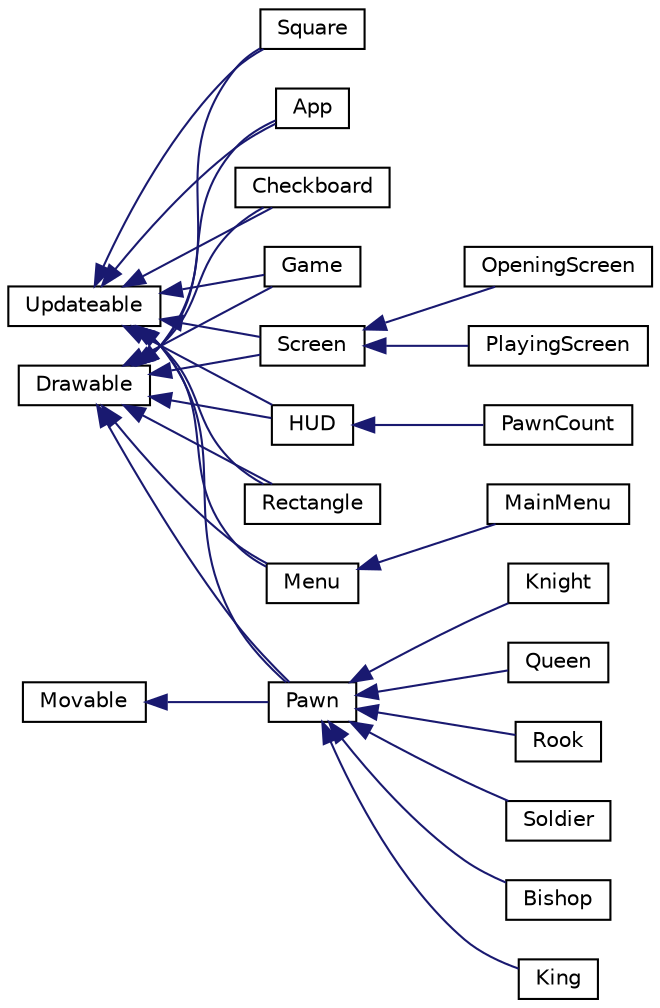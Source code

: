 digraph "Graphical Class Hierarchy"
{
 // LATEX_PDF_SIZE
  bgcolor="transparent";
  edge [fontname="Helvetica",fontsize="10",labelfontname="Helvetica",labelfontsize="10"];
  node [fontname="Helvetica",fontsize="10",shape=record];
  rankdir="LR";
  Node0 [label="Drawable",height=0.2,width=0.4,color="black",URL="$de/db8/classDrawable.html",tooltip=" "];
  Node0 -> Node1 [dir="back",color="midnightblue",fontsize="10",style="solid",fontname="Helvetica"];
  Node1 [label="App",height=0.2,width=0.4,color="black",URL="$dd/d64/classApp.html",tooltip=" "];
  Node0 -> Node2 [dir="back",color="midnightblue",fontsize="10",style="solid",fontname="Helvetica"];
  Node2 [label="Checkboard",height=0.2,width=0.4,color="black",URL="$d7/d22/classCheckboard.html",tooltip=" "];
  Node0 -> Node3 [dir="back",color="midnightblue",fontsize="10",style="solid",fontname="Helvetica"];
  Node3 [label="Game",height=0.2,width=0.4,color="black",URL="$d9/d68/classGame.html",tooltip=" "];
  Node0 -> Node4 [dir="back",color="midnightblue",fontsize="10",style="solid",fontname="Helvetica"];
  Node4 [label="HUD",height=0.2,width=0.4,color="black",URL="$d0/df0/classHUD.html",tooltip=" "];
  Node4 -> Node5 [dir="back",color="midnightblue",fontsize="10",style="solid",fontname="Helvetica"];
  Node5 [label="PawnCount",height=0.2,width=0.4,color="black",URL="$d5/d4d/classPawnCount.html",tooltip=" "];
  Node0 -> Node6 [dir="back",color="midnightblue",fontsize="10",style="solid",fontname="Helvetica"];
  Node6 [label="Menu",height=0.2,width=0.4,color="black",URL="$d8/ddb/classMenu.html",tooltip=" "];
  Node6 -> Node7 [dir="back",color="midnightblue",fontsize="10",style="solid",fontname="Helvetica"];
  Node7 [label="MainMenu",height=0.2,width=0.4,color="black",URL="$d9/d0a/classMainMenu.html",tooltip=" "];
  Node0 -> Node8 [dir="back",color="midnightblue",fontsize="10",style="solid",fontname="Helvetica"];
  Node8 [label="Pawn",height=0.2,width=0.4,color="black",URL="$de/dff/classPawn.html",tooltip=" "];
  Node8 -> Node9 [dir="back",color="midnightblue",fontsize="10",style="solid",fontname="Helvetica"];
  Node9 [label="Bishop",height=0.2,width=0.4,color="black",URL="$de/dfb/classBishop.html",tooltip=" "];
  Node8 -> Node10 [dir="back",color="midnightblue",fontsize="10",style="solid",fontname="Helvetica"];
  Node10 [label="King",height=0.2,width=0.4,color="black",URL="$d1/db5/classKing.html",tooltip=" "];
  Node8 -> Node11 [dir="back",color="midnightblue",fontsize="10",style="solid",fontname="Helvetica"];
  Node11 [label="Knight",height=0.2,width=0.4,color="black",URL="$d5/d23/classKnight.html",tooltip=" "];
  Node8 -> Node12 [dir="back",color="midnightblue",fontsize="10",style="solid",fontname="Helvetica"];
  Node12 [label="Queen",height=0.2,width=0.4,color="black",URL="$d5/d3f/classQueen.html",tooltip=" "];
  Node8 -> Node13 [dir="back",color="midnightblue",fontsize="10",style="solid",fontname="Helvetica"];
  Node13 [label="Rook",height=0.2,width=0.4,color="black",URL="$db/d7e/classRook.html",tooltip=" "];
  Node8 -> Node14 [dir="back",color="midnightblue",fontsize="10",style="solid",fontname="Helvetica"];
  Node14 [label="Soldier",height=0.2,width=0.4,color="black",URL="$d9/dbe/classSoldier.html",tooltip=" "];
  Node0 -> Node15 [dir="back",color="midnightblue",fontsize="10",style="solid",fontname="Helvetica"];
  Node15 [label="Rectangle",height=0.2,width=0.4,color="black",URL="$de/d00/classRectangle.html",tooltip=" "];
  Node0 -> Node16 [dir="back",color="midnightblue",fontsize="10",style="solid",fontname="Helvetica"];
  Node16 [label="Screen",height=0.2,width=0.4,color="black",URL="$df/dc5/classScreen.html",tooltip=" "];
  Node16 -> Node17 [dir="back",color="midnightblue",fontsize="10",style="solid",fontname="Helvetica"];
  Node17 [label="OpeningScreen",height=0.2,width=0.4,color="black",URL="$d1/d9f/classOpeningScreen.html",tooltip=" "];
  Node16 -> Node18 [dir="back",color="midnightblue",fontsize="10",style="solid",fontname="Helvetica"];
  Node18 [label="PlayingScreen",height=0.2,width=0.4,color="black",URL="$d7/df6/classPlayingScreen.html",tooltip=" "];
  Node0 -> Node19 [dir="back",color="midnightblue",fontsize="10",style="solid",fontname="Helvetica"];
  Node19 [label="Square",height=0.2,width=0.4,color="black",URL="$d3/d72/classSquare.html",tooltip=" "];
  Node22 [label="Movable",height=0.2,width=0.4,color="black",URL="$da/dfc/classMovable.html",tooltip=" "];
  Node22 -> Node8 [dir="back",color="midnightblue",fontsize="10",style="solid",fontname="Helvetica"];
  Node25 [label="Updateable",height=0.2,width=0.4,color="black",URL="$d2/d7d/classUpdateable.html",tooltip=" "];
  Node25 -> Node1 [dir="back",color="midnightblue",fontsize="10",style="solid",fontname="Helvetica"];
  Node25 -> Node2 [dir="back",color="midnightblue",fontsize="10",style="solid",fontname="Helvetica"];
  Node25 -> Node3 [dir="back",color="midnightblue",fontsize="10",style="solid",fontname="Helvetica"];
  Node25 -> Node4 [dir="back",color="midnightblue",fontsize="10",style="solid",fontname="Helvetica"];
  Node25 -> Node6 [dir="back",color="midnightblue",fontsize="10",style="solid",fontname="Helvetica"];
  Node25 -> Node8 [dir="back",color="midnightblue",fontsize="10",style="solid",fontname="Helvetica"];
  Node25 -> Node15 [dir="back",color="midnightblue",fontsize="10",style="solid",fontname="Helvetica"];
  Node25 -> Node16 [dir="back",color="midnightblue",fontsize="10",style="solid",fontname="Helvetica"];
  Node25 -> Node19 [dir="back",color="midnightblue",fontsize="10",style="solid",fontname="Helvetica"];
}
